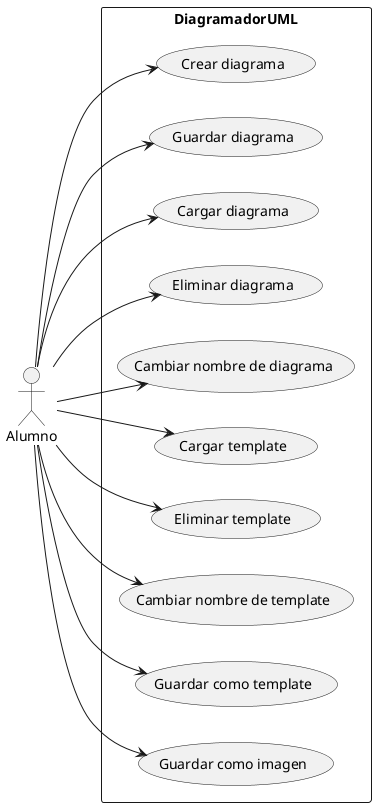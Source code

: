 @startuml useCases
  left to right direction
  actor "Alumno" as usr
  rectangle DiagramadorUML {
    usecase "Crear diagrama" as uc1
    usecase "Guardar diagrama" as uc2
    usecase "Cargar diagrama" as uc3
    usecase "Eliminar diagrama" as uc4
    usecase "Cambiar nombre de diagrama" as uc5
    usecase "Cargar template" as uc6
    usecase "Eliminar template" as uc7
    usecase "Cambiar nombre de template" as uc8
    usecase "Guardar como template" as uc9
    usecase "Guardar como imagen" as uc10

    usr --> uc1
    usr --> uc2
    usr --> uc3
    usr --> uc4
    usr --> uc5
    usr --> uc6
    usr --> uc7
    usr --> uc8
    usr --> uc9
    usr --> uc10
  }
@enduml